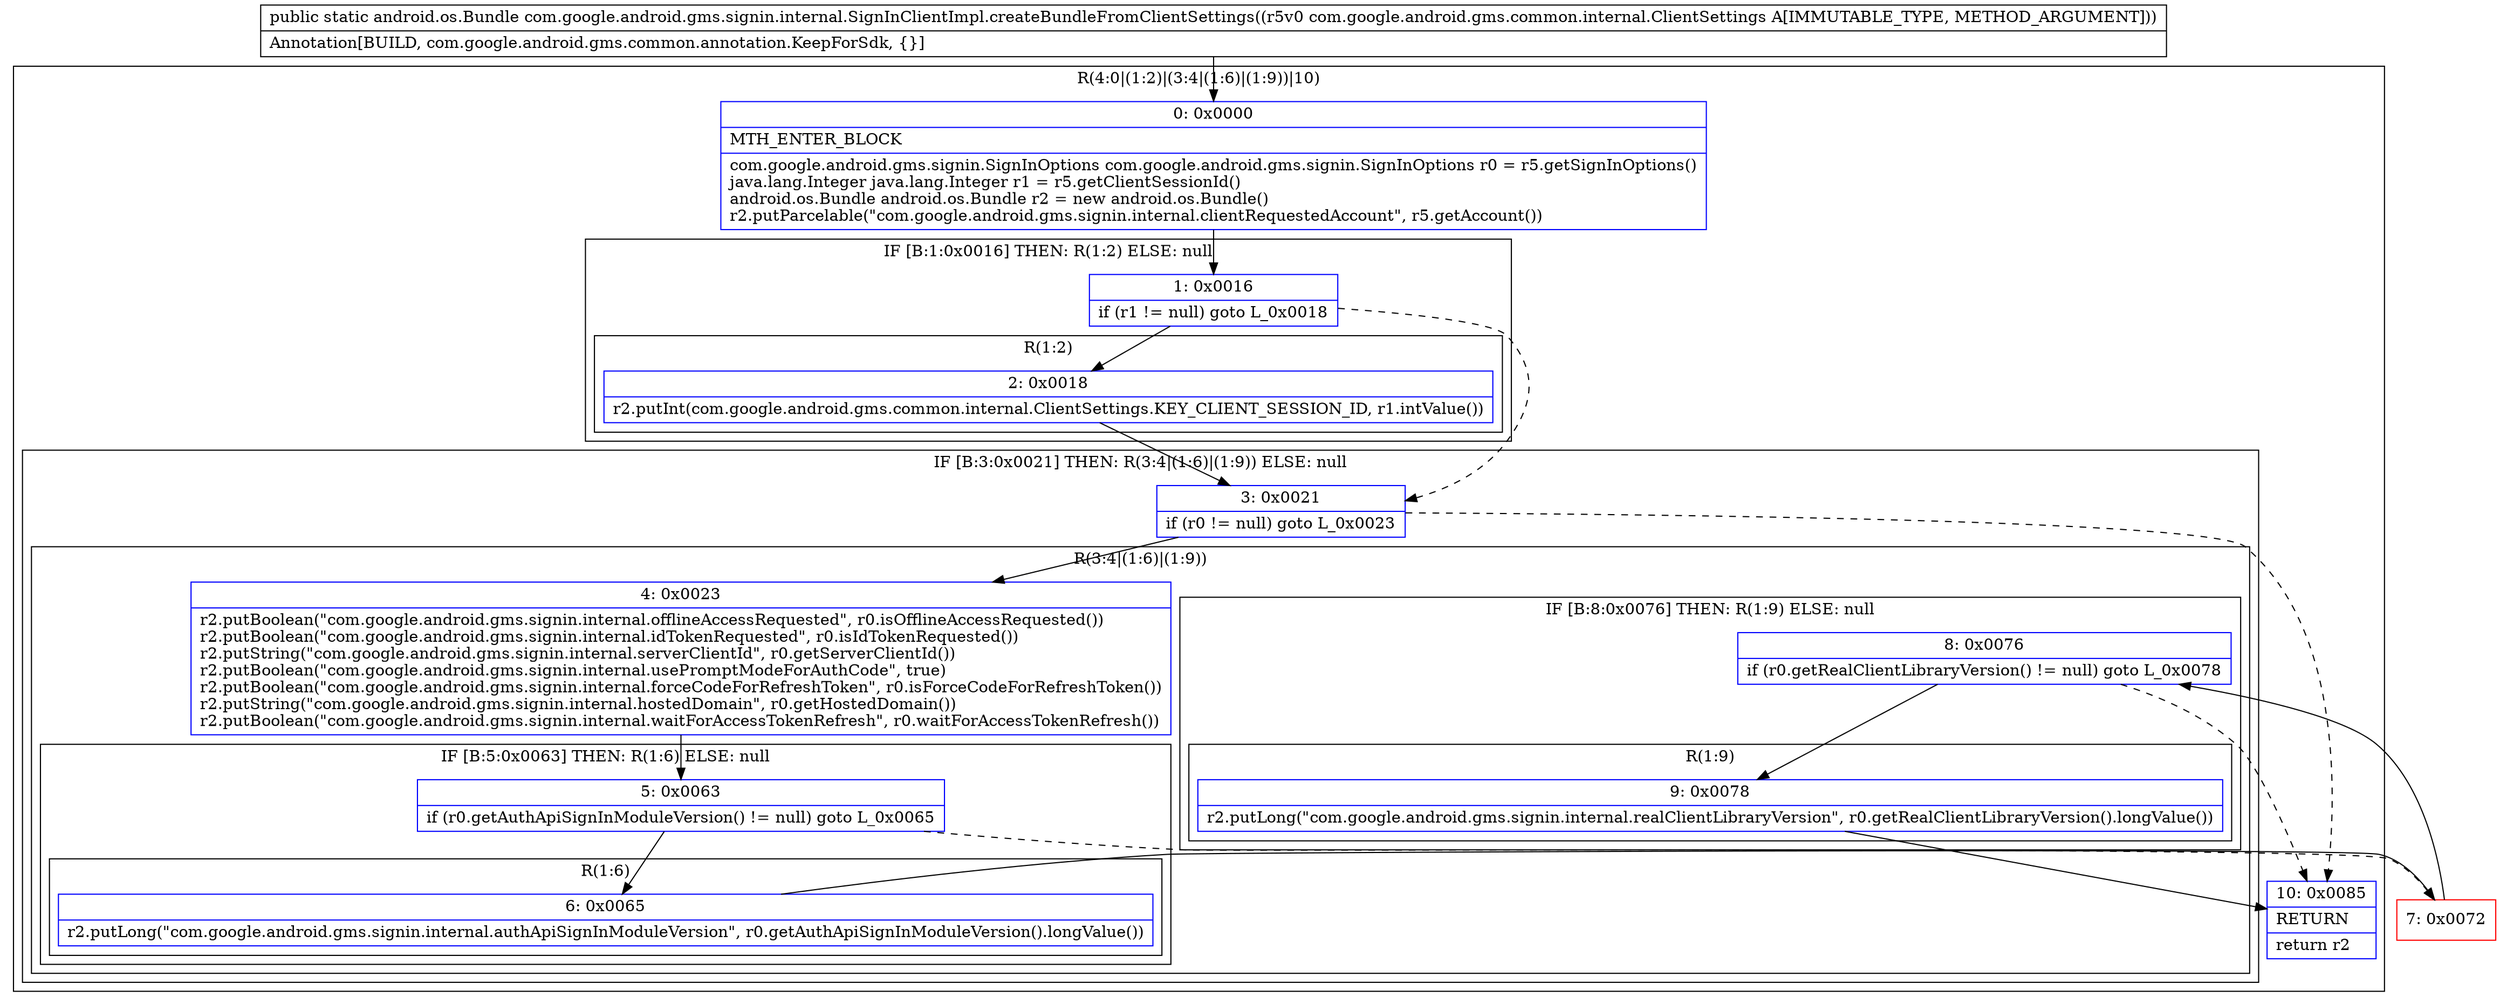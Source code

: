 digraph "CFG forcom.google.android.gms.signin.internal.SignInClientImpl.createBundleFromClientSettings(Lcom\/google\/android\/gms\/common\/internal\/ClientSettings;)Landroid\/os\/Bundle;" {
subgraph cluster_Region_1436517609 {
label = "R(4:0|(1:2)|(3:4|(1:6)|(1:9))|10)";
node [shape=record,color=blue];
Node_0 [shape=record,label="{0\:\ 0x0000|MTH_ENTER_BLOCK\l|com.google.android.gms.signin.SignInOptions com.google.android.gms.signin.SignInOptions r0 = r5.getSignInOptions()\ljava.lang.Integer java.lang.Integer r1 = r5.getClientSessionId()\landroid.os.Bundle android.os.Bundle r2 = new android.os.Bundle()\lr2.putParcelable(\"com.google.android.gms.signin.internal.clientRequestedAccount\", r5.getAccount())\l}"];
subgraph cluster_IfRegion_67041566 {
label = "IF [B:1:0x0016] THEN: R(1:2) ELSE: null";
node [shape=record,color=blue];
Node_1 [shape=record,label="{1\:\ 0x0016|if (r1 != null) goto L_0x0018\l}"];
subgraph cluster_Region_25491849 {
label = "R(1:2)";
node [shape=record,color=blue];
Node_2 [shape=record,label="{2\:\ 0x0018|r2.putInt(com.google.android.gms.common.internal.ClientSettings.KEY_CLIENT_SESSION_ID, r1.intValue())\l}"];
}
}
subgraph cluster_IfRegion_681889422 {
label = "IF [B:3:0x0021] THEN: R(3:4|(1:6)|(1:9)) ELSE: null";
node [shape=record,color=blue];
Node_3 [shape=record,label="{3\:\ 0x0021|if (r0 != null) goto L_0x0023\l}"];
subgraph cluster_Region_221035280 {
label = "R(3:4|(1:6)|(1:9))";
node [shape=record,color=blue];
Node_4 [shape=record,label="{4\:\ 0x0023|r2.putBoolean(\"com.google.android.gms.signin.internal.offlineAccessRequested\", r0.isOfflineAccessRequested())\lr2.putBoolean(\"com.google.android.gms.signin.internal.idTokenRequested\", r0.isIdTokenRequested())\lr2.putString(\"com.google.android.gms.signin.internal.serverClientId\", r0.getServerClientId())\lr2.putBoolean(\"com.google.android.gms.signin.internal.usePromptModeForAuthCode\", true)\lr2.putBoolean(\"com.google.android.gms.signin.internal.forceCodeForRefreshToken\", r0.isForceCodeForRefreshToken())\lr2.putString(\"com.google.android.gms.signin.internal.hostedDomain\", r0.getHostedDomain())\lr2.putBoolean(\"com.google.android.gms.signin.internal.waitForAccessTokenRefresh\", r0.waitForAccessTokenRefresh())\l}"];
subgraph cluster_IfRegion_1823048112 {
label = "IF [B:5:0x0063] THEN: R(1:6) ELSE: null";
node [shape=record,color=blue];
Node_5 [shape=record,label="{5\:\ 0x0063|if (r0.getAuthApiSignInModuleVersion() != null) goto L_0x0065\l}"];
subgraph cluster_Region_1169745920 {
label = "R(1:6)";
node [shape=record,color=blue];
Node_6 [shape=record,label="{6\:\ 0x0065|r2.putLong(\"com.google.android.gms.signin.internal.authApiSignInModuleVersion\", r0.getAuthApiSignInModuleVersion().longValue())\l}"];
}
}
subgraph cluster_IfRegion_1273400967 {
label = "IF [B:8:0x0076] THEN: R(1:9) ELSE: null";
node [shape=record,color=blue];
Node_8 [shape=record,label="{8\:\ 0x0076|if (r0.getRealClientLibraryVersion() != null) goto L_0x0078\l}"];
subgraph cluster_Region_603609296 {
label = "R(1:9)";
node [shape=record,color=blue];
Node_9 [shape=record,label="{9\:\ 0x0078|r2.putLong(\"com.google.android.gms.signin.internal.realClientLibraryVersion\", r0.getRealClientLibraryVersion().longValue())\l}"];
}
}
}
}
Node_10 [shape=record,label="{10\:\ 0x0085|RETURN\l|return r2\l}"];
}
Node_7 [shape=record,color=red,label="{7\:\ 0x0072}"];
MethodNode[shape=record,label="{public static android.os.Bundle com.google.android.gms.signin.internal.SignInClientImpl.createBundleFromClientSettings((r5v0 com.google.android.gms.common.internal.ClientSettings A[IMMUTABLE_TYPE, METHOD_ARGUMENT]))  | Annotation[BUILD, com.google.android.gms.common.annotation.KeepForSdk, \{\}]\l}"];
MethodNode -> Node_0;
Node_0 -> Node_1;
Node_1 -> Node_2;
Node_1 -> Node_3[style=dashed];
Node_2 -> Node_3;
Node_3 -> Node_4;
Node_3 -> Node_10[style=dashed];
Node_4 -> Node_5;
Node_5 -> Node_6;
Node_5 -> Node_7[style=dashed];
Node_6 -> Node_7;
Node_8 -> Node_9;
Node_8 -> Node_10[style=dashed];
Node_9 -> Node_10;
Node_7 -> Node_8;
}

